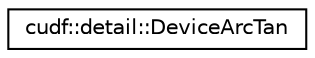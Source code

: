 digraph "Graphical Class Hierarchy"
{
 // LATEX_PDF_SIZE
  edge [fontname="Helvetica",fontsize="10",labelfontname="Helvetica",labelfontsize="10"];
  node [fontname="Helvetica",fontsize="10",shape=record];
  rankdir="LR";
  Node0 [label="cudf::detail::DeviceArcTan",height=0.2,width=0.4,color="black", fillcolor="white", style="filled",URL="$structcudf_1_1detail_1_1DeviceArcTan.html",tooltip=" "];
}
